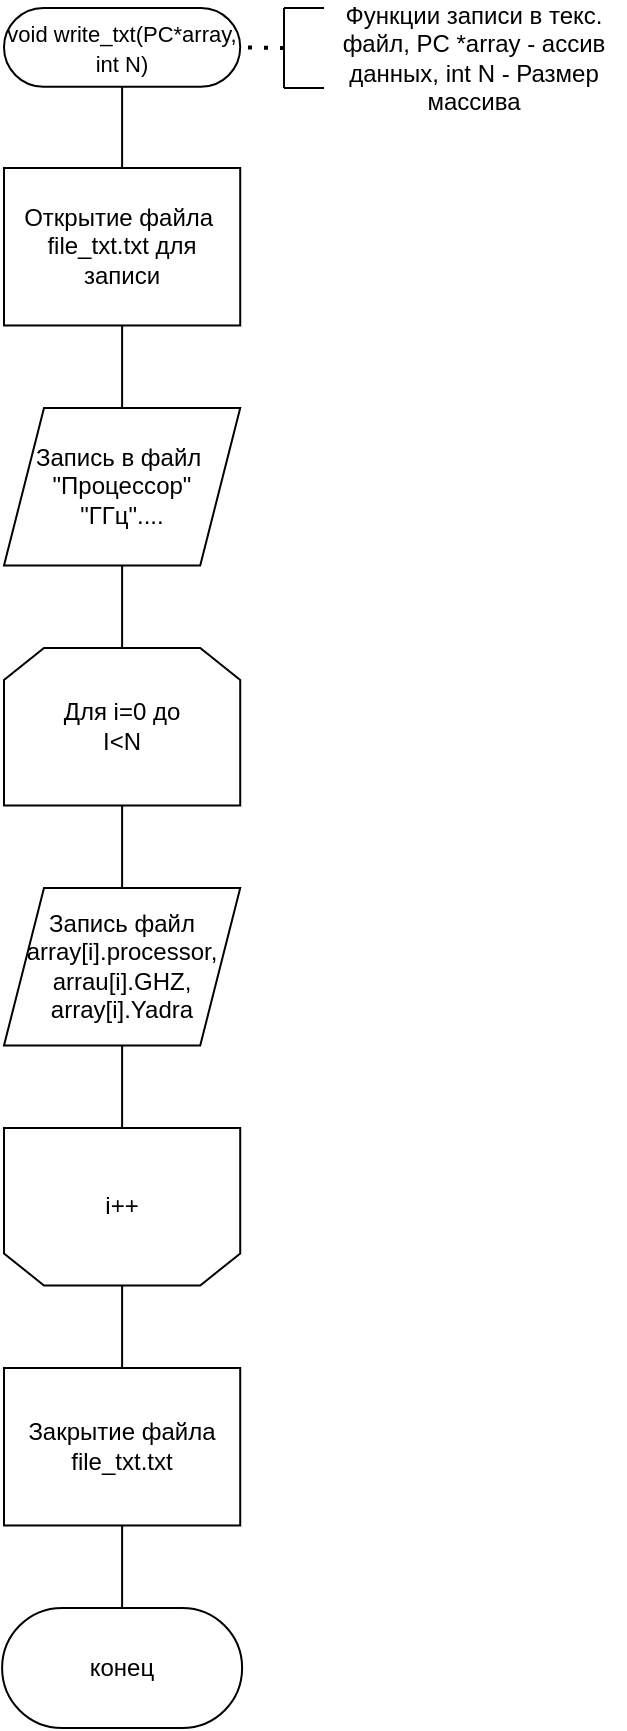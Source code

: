 <mxfile version="14.1.8" type="device"><diagram id="eWVvn5hMwyhWimvLkLLT" name="Page-1"><mxGraphModel dx="813" dy="470" grid="1" gridSize="10" guides="1" tooltips="1" connect="1" arrows="1" fold="1" page="1" pageScale="1" pageWidth="827" pageHeight="1169" math="0" shadow="0"><root><mxCell id="0"/><mxCell id="1" parent="0"/><mxCell id="GKoywM01kgwJR1azaTS2-1" value="&lt;font style=&quot;font-size: 11px&quot;&gt;void write_txt(PC*array, int N)&lt;/font&gt;" style="rounded=1;whiteSpace=wrap;html=1;arcSize=50;" vertex="1" parent="1"><mxGeometry x="330" y="40" width="118.11" height="39.37" as="geometry"/></mxCell><mxCell id="GKoywM01kgwJR1azaTS2-2" value="Открытие файла&amp;nbsp;&lt;br&gt;file_txt.txt для&lt;br&gt;записи" style="rounded=0;whiteSpace=wrap;html=1;" vertex="1" parent="1"><mxGeometry x="330" y="120" width="118.11" height="78.74" as="geometry"/></mxCell><mxCell id="GKoywM01kgwJR1azaTS2-3" value="Запись в файл&amp;nbsp;&lt;br&gt;&quot;Процессор&quot;&lt;br&gt;&quot;ГГц&quot;...." style="shape=parallelogram;perimeter=parallelogramPerimeter;whiteSpace=wrap;html=1;fixedSize=1;" vertex="1" parent="1"><mxGeometry x="330" y="240" width="118.11" height="78.74" as="geometry"/></mxCell><mxCell id="GKoywM01kgwJR1azaTS2-5" value="Для i=0 до&lt;br&gt;I&amp;lt;N" style="shape=loopLimit;whiteSpace=wrap;html=1;" vertex="1" parent="1"><mxGeometry x="330" y="360" width="118.11" height="78.74" as="geometry"/></mxCell><mxCell id="GKoywM01kgwJR1azaTS2-6" value="Запись файл&lt;br&gt;array[i].processor,&lt;br&gt;arrau[i].GHZ,&lt;br&gt;array[i].Yadra" style="shape=parallelogram;perimeter=parallelogramPerimeter;whiteSpace=wrap;html=1;fixedSize=1;" vertex="1" parent="1"><mxGeometry x="330" y="480" width="118.11" height="78.74" as="geometry"/></mxCell><mxCell id="GKoywM01kgwJR1azaTS2-15" value="i++" style="shape=loopLimit;whiteSpace=wrap;html=1;direction=west;" vertex="1" parent="1"><mxGeometry x="330" y="600" width="118.11" height="78.74" as="geometry"/></mxCell><mxCell id="GKoywM01kgwJR1azaTS2-16" value="Закрытие файла&lt;br&gt;file_txt.txt" style="rounded=0;whiteSpace=wrap;html=1;" vertex="1" parent="1"><mxGeometry x="330" y="720" width="118.11" height="78.74" as="geometry"/></mxCell><mxCell id="GKoywM01kgwJR1azaTS2-17" value="конец" style="rounded=1;whiteSpace=wrap;html=1;arcSize=50;" vertex="1" parent="1"><mxGeometry x="329.06" y="840" width="120" height="60" as="geometry"/></mxCell><mxCell id="GKoywM01kgwJR1azaTS2-24" value="Функции записи в текс. файл, PC *array - ассив данных, int N - Размер массива" style="text;html=1;strokeColor=none;fillColor=none;align=center;verticalAlign=middle;whiteSpace=wrap;rounded=0;" vertex="1" parent="1"><mxGeometry x="490" y="40" width="150" height="50" as="geometry"/></mxCell><mxCell id="GKoywM01kgwJR1azaTS2-25" value="" style="endArrow=none;dashed=1;html=1;dashPattern=1 3;strokeWidth=2;entryX=1;entryY=0.5;entryDx=0;entryDy=0;" edge="1" parent="1" target="GKoywM01kgwJR1azaTS2-1"><mxGeometry width="50" height="50" relative="1" as="geometry"><mxPoint x="470" y="60" as="sourcePoint"/><mxPoint x="420" y="120" as="targetPoint"/></mxGeometry></mxCell><mxCell id="GKoywM01kgwJR1azaTS2-26" value="" style="endArrow=none;html=1;" edge="1" parent="1"><mxGeometry width="50" height="50" relative="1" as="geometry"><mxPoint x="470" y="80" as="sourcePoint"/><mxPoint x="470" y="40" as="targetPoint"/></mxGeometry></mxCell><mxCell id="GKoywM01kgwJR1azaTS2-27" value="" style="endArrow=none;html=1;" edge="1" parent="1"><mxGeometry width="50" height="50" relative="1" as="geometry"><mxPoint x="490" y="80" as="sourcePoint"/><mxPoint x="470" y="80" as="targetPoint"/></mxGeometry></mxCell><mxCell id="GKoywM01kgwJR1azaTS2-28" value="" style="endArrow=none;html=1;" edge="1" parent="1"><mxGeometry width="50" height="50" relative="1" as="geometry"><mxPoint x="490" y="40" as="sourcePoint"/><mxPoint x="470" y="40" as="targetPoint"/></mxGeometry></mxCell><mxCell id="GKoywM01kgwJR1azaTS2-29" value="" style="endArrow=none;html=1;entryX=0.5;entryY=1;entryDx=0;entryDy=0;exitX=0.5;exitY=0;exitDx=0;exitDy=0;" edge="1" parent="1" source="GKoywM01kgwJR1azaTS2-2" target="GKoywM01kgwJR1azaTS2-1"><mxGeometry width="50" height="50" relative="1" as="geometry"><mxPoint x="370" y="220" as="sourcePoint"/><mxPoint x="420" y="170" as="targetPoint"/></mxGeometry></mxCell><mxCell id="GKoywM01kgwJR1azaTS2-33" value="" style="endArrow=none;html=1;entryX=0.5;entryY=0;entryDx=0;entryDy=0;exitX=0.5;exitY=1;exitDx=0;exitDy=0;" edge="1" parent="1" source="GKoywM01kgwJR1azaTS2-2" target="GKoywM01kgwJR1azaTS2-3"><mxGeometry width="50" height="50" relative="1" as="geometry"><mxPoint x="370" y="220" as="sourcePoint"/><mxPoint x="420" y="170" as="targetPoint"/></mxGeometry></mxCell><mxCell id="GKoywM01kgwJR1azaTS2-35" value="" style="endArrow=none;html=1;entryX=0.5;entryY=0;entryDx=0;entryDy=0;exitX=0.5;exitY=1;exitDx=0;exitDy=0;" edge="1" parent="1" source="GKoywM01kgwJR1azaTS2-3" target="GKoywM01kgwJR1azaTS2-5"><mxGeometry width="50" height="50" relative="1" as="geometry"><mxPoint x="370" y="450" as="sourcePoint"/><mxPoint x="420" y="400" as="targetPoint"/></mxGeometry></mxCell><mxCell id="GKoywM01kgwJR1azaTS2-36" value="" style="endArrow=none;html=1;entryX=0.5;entryY=0;entryDx=0;entryDy=0;exitX=0.5;exitY=1;exitDx=0;exitDy=0;" edge="1" parent="1" source="GKoywM01kgwJR1azaTS2-5" target="GKoywM01kgwJR1azaTS2-6"><mxGeometry width="50" height="50" relative="1" as="geometry"><mxPoint x="370" y="450" as="sourcePoint"/><mxPoint x="420" y="400" as="targetPoint"/></mxGeometry></mxCell><mxCell id="GKoywM01kgwJR1azaTS2-37" value="" style="endArrow=none;html=1;entryX=0.5;entryY=1;entryDx=0;entryDy=0;exitX=0.5;exitY=1;exitDx=0;exitDy=0;" edge="1" parent="1" source="GKoywM01kgwJR1azaTS2-6" target="GKoywM01kgwJR1azaTS2-15"><mxGeometry width="50" height="50" relative="1" as="geometry"><mxPoint x="370" y="450" as="sourcePoint"/><mxPoint x="420" y="400" as="targetPoint"/></mxGeometry></mxCell><mxCell id="GKoywM01kgwJR1azaTS2-38" value="" style="endArrow=none;html=1;entryX=0.5;entryY=0;entryDx=0;entryDy=0;exitX=0.5;exitY=0;exitDx=0;exitDy=0;" edge="1" parent="1" source="GKoywM01kgwJR1azaTS2-16" target="GKoywM01kgwJR1azaTS2-15"><mxGeometry width="50" height="50" relative="1" as="geometry"><mxPoint x="370" y="740" as="sourcePoint"/><mxPoint x="420" y="690" as="targetPoint"/></mxGeometry></mxCell><mxCell id="GKoywM01kgwJR1azaTS2-39" value="" style="endArrow=none;html=1;entryX=0.5;entryY=1;entryDx=0;entryDy=0;exitX=0.5;exitY=0;exitDx=0;exitDy=0;" edge="1" parent="1" source="GKoywM01kgwJR1azaTS2-17" target="GKoywM01kgwJR1azaTS2-16"><mxGeometry width="50" height="50" relative="1" as="geometry"><mxPoint x="370" y="910" as="sourcePoint"/><mxPoint x="420" y="860" as="targetPoint"/></mxGeometry></mxCell></root></mxGraphModel></diagram></mxfile>